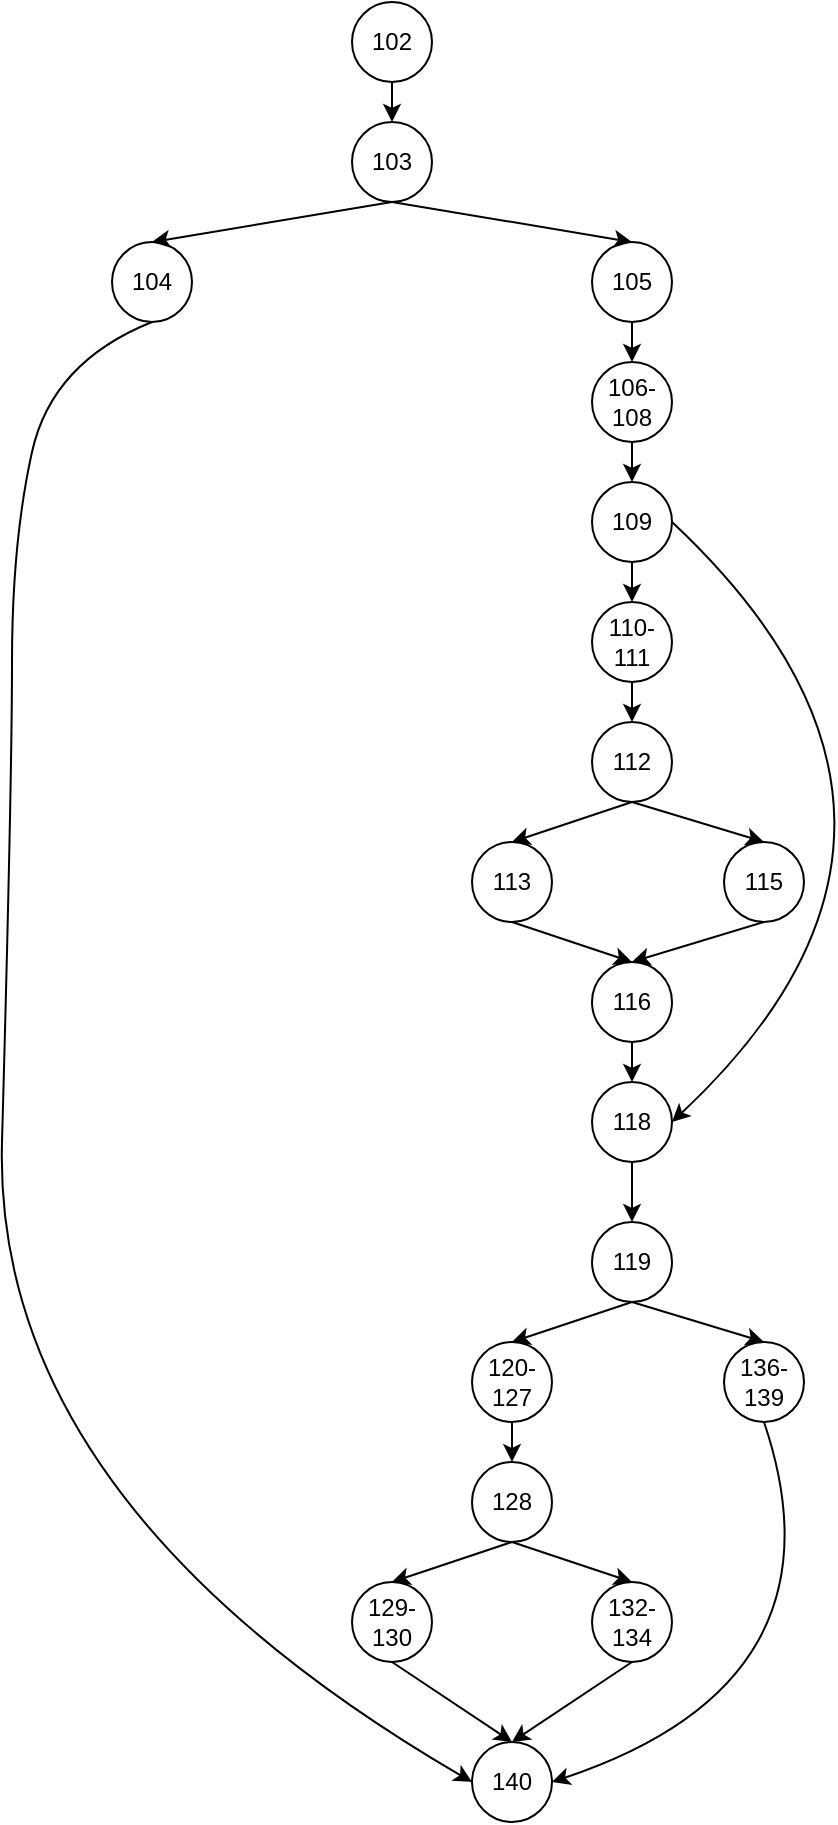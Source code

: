 ﻿<mxfile>
    <diagram id="Q5kGUvNr8bNNp3N3a4nk" name="Page-1">
        <mxGraphModel dx="772" dy="422" grid="1" gridSize="10" guides="1" tooltips="1" connect="1" arrows="1" fold="1" page="1" pageScale="1" pageWidth="827" pageHeight="1169" math="0" shadow="0">
            <root>
                <mxCell id="0"/>
                <mxCell id="1" parent="0"/>
                <mxCell id="3" value="105" style="ellipse;whiteSpace=wrap;html=1;aspect=fixed;" parent="1" vertex="1">
                    <mxGeometry x="330" y="120" width="40" height="40" as="geometry"/>
                </mxCell>
                <mxCell id="4" value="104" style="ellipse;whiteSpace=wrap;html=1;aspect=fixed;" parent="1" vertex="1">
                    <mxGeometry x="90" y="120" width="40" height="40" as="geometry"/>
                </mxCell>
                <mxCell id="5" value="110-111" style="ellipse;whiteSpace=wrap;html=1;aspect=fixed;" parent="1" vertex="1">
                    <mxGeometry x="330" y="300" width="40" height="40" as="geometry"/>
                </mxCell>
                <mxCell id="6" value="113" style="ellipse;whiteSpace=wrap;html=1;aspect=fixed;" parent="1" vertex="1">
                    <mxGeometry x="270" y="420" width="40" height="40" as="geometry"/>
                </mxCell>
                <mxCell id="7" value="115" style="ellipse;whiteSpace=wrap;html=1;aspect=fixed;" parent="1" vertex="1">
                    <mxGeometry x="396" y="420" width="40" height="40" as="geometry"/>
                </mxCell>
                <mxCell id="8" value="140" style="ellipse;whiteSpace=wrap;html=1;aspect=fixed;" parent="1" vertex="1">
                    <mxGeometry x="270" y="870" width="40" height="40" as="geometry"/>
                </mxCell>
                <mxCell id="10" value="112" style="ellipse;whiteSpace=wrap;html=1;aspect=fixed;" parent="1" vertex="1">
                    <mxGeometry x="330" y="360" width="40" height="40" as="geometry"/>
                </mxCell>
                <mxCell id="11" value="120-127" style="ellipse;whiteSpace=wrap;html=1;aspect=fixed;" parent="1" vertex="1">
                    <mxGeometry x="270" y="670" width="40" height="40" as="geometry"/>
                </mxCell>
                <mxCell id="12" value="128" style="ellipse;whiteSpace=wrap;html=1;aspect=fixed;" parent="1" vertex="1">
                    <mxGeometry x="270" y="730" width="40" height="40" as="geometry"/>
                </mxCell>
                <mxCell id="13" value="109" style="ellipse;whiteSpace=wrap;html=1;aspect=fixed;" parent="1" vertex="1">
                    <mxGeometry x="330" y="240" width="40" height="40" as="geometry"/>
                </mxCell>
                <mxCell id="14" value="118" style="ellipse;whiteSpace=wrap;html=1;aspect=fixed;" parent="1" vertex="1">
                    <mxGeometry x="330" y="540" width="40" height="40" as="geometry"/>
                </mxCell>
                <mxCell id="15" value="106-108" style="ellipse;whiteSpace=wrap;html=1;aspect=fixed;" parent="1" vertex="1">
                    <mxGeometry x="330" y="180" width="40" height="40" as="geometry"/>
                </mxCell>
                <mxCell id="16" value="102" style="ellipse;whiteSpace=wrap;html=1;aspect=fixed;" parent="1" vertex="1">
                    <mxGeometry x="210" width="40" height="40" as="geometry"/>
                </mxCell>
                <mxCell id="17" value="103" style="ellipse;whiteSpace=wrap;html=1;aspect=fixed;" parent="1" vertex="1">
                    <mxGeometry x="210" y="60" width="40" height="40" as="geometry"/>
                </mxCell>
                <mxCell id="21" value="" style="endArrow=classic;html=1;exitX=0.5;exitY=1;exitDx=0;exitDy=0;entryX=0.5;entryY=0;entryDx=0;entryDy=0;" parent="1" source="16" target="17" edge="1">
                    <mxGeometry width="50" height="50" relative="1" as="geometry">
                        <mxPoint x="250" y="70" as="sourcePoint"/>
                        <mxPoint x="150" y="60" as="targetPoint"/>
                    </mxGeometry>
                </mxCell>
                <mxCell id="22" value="" style="endArrow=classic;html=1;exitX=0.5;exitY=1;exitDx=0;exitDy=0;entryX=0.5;entryY=0;entryDx=0;entryDy=0;" parent="1" source="17" target="3" edge="1">
                    <mxGeometry width="50" height="50" relative="1" as="geometry">
                        <mxPoint x="250" y="70" as="sourcePoint"/>
                        <mxPoint x="338" y="50" as="targetPoint"/>
                    </mxGeometry>
                </mxCell>
                <mxCell id="23" value="" style="endArrow=classic;html=1;exitX=0.5;exitY=1;exitDx=0;exitDy=0;entryX=0.5;entryY=0;entryDx=0;entryDy=0;" parent="1" source="17" target="4" edge="1">
                    <mxGeometry width="50" height="50" relative="1" as="geometry">
                        <mxPoint x="340" y="220" as="sourcePoint"/>
                        <mxPoint x="390" y="170" as="targetPoint"/>
                    </mxGeometry>
                </mxCell>
                <mxCell id="24" value="" style="endArrow=classic;html=1;exitX=0.5;exitY=1;exitDx=0;exitDy=0;entryX=0.5;entryY=0;entryDx=0;entryDy=0;" parent="1" source="3" target="15" edge="1">
                    <mxGeometry width="50" height="50" relative="1" as="geometry">
                        <mxPoint x="350" y="290" as="sourcePoint"/>
                        <mxPoint x="400" y="240" as="targetPoint"/>
                    </mxGeometry>
                </mxCell>
                <mxCell id="25" value="" style="endArrow=classic;html=1;exitX=0.5;exitY=1;exitDx=0;exitDy=0;entryX=0.5;entryY=0;entryDx=0;entryDy=0;" parent="1" source="15" target="13" edge="1">
                    <mxGeometry width="50" height="50" relative="1" as="geometry">
                        <mxPoint x="410" y="240" as="sourcePoint"/>
                        <mxPoint x="460" y="190" as="targetPoint"/>
                    </mxGeometry>
                </mxCell>
                <mxCell id="27" value="" style="endArrow=classic;html=1;exitX=0.5;exitY=1;exitDx=0;exitDy=0;entryX=0.5;entryY=0;entryDx=0;entryDy=0;" parent="1" source="13" target="5" edge="1">
                    <mxGeometry width="50" height="50" relative="1" as="geometry">
                        <mxPoint x="230" y="320" as="sourcePoint"/>
                        <mxPoint x="280" y="270" as="targetPoint"/>
                    </mxGeometry>
                </mxCell>
                <mxCell id="28" value="" style="endArrow=classic;html=1;exitX=0.5;exitY=1;exitDx=0;exitDy=0;entryX=0.5;entryY=0;entryDx=0;entryDy=0;" parent="1" source="5" target="10" edge="1">
                    <mxGeometry width="50" height="50" relative="1" as="geometry">
                        <mxPoint x="350" y="320" as="sourcePoint"/>
                        <mxPoint x="400" y="270" as="targetPoint"/>
                    </mxGeometry>
                </mxCell>
                <mxCell id="29" value="" style="endArrow=classic;html=1;exitX=0.5;exitY=1;exitDx=0;exitDy=0;entryX=0.5;entryY=0;entryDx=0;entryDy=0;" parent="1" source="10" target="6" edge="1">
                    <mxGeometry width="50" height="50" relative="1" as="geometry">
                        <mxPoint x="490" y="280" as="sourcePoint"/>
                        <mxPoint x="540" y="230" as="targetPoint"/>
                    </mxGeometry>
                </mxCell>
                <mxCell id="31" value="" style="endArrow=classic;html=1;entryX=0.5;entryY=0;entryDx=0;entryDy=0;exitX=0.5;exitY=1;exitDx=0;exitDy=0;" parent="1" source="10" target="7" edge="1">
                    <mxGeometry width="50" height="50" relative="1" as="geometry">
                        <mxPoint x="470" y="350" as="sourcePoint"/>
                        <mxPoint x="540" y="250" as="targetPoint"/>
                    </mxGeometry>
                </mxCell>
                <mxCell id="32" value="116" style="ellipse;whiteSpace=wrap;html=1;aspect=fixed;" parent="1" vertex="1">
                    <mxGeometry x="330" y="480" width="40" height="40" as="geometry"/>
                </mxCell>
                <mxCell id="36" value="" style="endArrow=classic;html=1;exitX=0.5;exitY=1;exitDx=0;exitDy=0;entryX=0.5;entryY=0;entryDx=0;entryDy=0;" parent="1" source="6" target="32" edge="1">
                    <mxGeometry width="50" height="50" relative="1" as="geometry">
                        <mxPoint x="376" y="390" as="sourcePoint"/>
                        <mxPoint x="426" y="340" as="targetPoint"/>
                    </mxGeometry>
                </mxCell>
                <mxCell id="37" value="" style="endArrow=classic;html=1;exitX=0.5;exitY=1;exitDx=0;exitDy=0;entryX=0.5;entryY=0;entryDx=0;entryDy=0;" parent="1" source="7" target="32" edge="1">
                    <mxGeometry width="50" height="50" relative="1" as="geometry">
                        <mxPoint x="376" y="390" as="sourcePoint"/>
                        <mxPoint x="426" y="340" as="targetPoint"/>
                    </mxGeometry>
                </mxCell>
                <mxCell id="38" value="" style="endArrow=classic;html=1;exitX=0.5;exitY=1;exitDx=0;exitDy=0;entryX=0.5;entryY=0;entryDx=0;entryDy=0;" parent="1" source="32" target="14" edge="1">
                    <mxGeometry width="50" height="50" relative="1" as="geometry">
                        <mxPoint x="486" y="520" as="sourcePoint"/>
                        <mxPoint x="536" y="470" as="targetPoint"/>
                    </mxGeometry>
                </mxCell>
                <mxCell id="39" value="" style="curved=1;endArrow=classic;html=1;exitX=1;exitY=0.5;exitDx=0;exitDy=0;entryX=1;entryY=0.5;entryDx=0;entryDy=0;" parent="1" source="13" target="14" edge="1">
                    <mxGeometry width="50" height="50" relative="1" as="geometry">
                        <mxPoint x="540" y="310" as="sourcePoint"/>
                        <mxPoint x="590" y="260" as="targetPoint"/>
                        <Array as="points">
                            <mxPoint x="530" y="410"/>
                        </Array>
                    </mxGeometry>
                </mxCell>
                <mxCell id="40" value="129-130" style="ellipse;whiteSpace=wrap;html=1;aspect=fixed;" parent="1" vertex="1">
                    <mxGeometry x="210" y="790" width="40" height="40" as="geometry"/>
                </mxCell>
                <mxCell id="41" value="132-134" style="ellipse;whiteSpace=wrap;html=1;aspect=fixed;" parent="1" vertex="1">
                    <mxGeometry x="330" y="790" width="40" height="40" as="geometry"/>
                </mxCell>
                <mxCell id="42" value="119" style="ellipse;whiteSpace=wrap;html=1;aspect=fixed;" parent="1" vertex="1">
                    <mxGeometry x="330" y="610" width="40" height="40" as="geometry"/>
                </mxCell>
                <mxCell id="43" value="136-139" style="ellipse;whiteSpace=wrap;html=1;aspect=fixed;" parent="1" vertex="1">
                    <mxGeometry x="396" y="670" width="40" height="40" as="geometry"/>
                </mxCell>
                <mxCell id="44" value="" style="endArrow=classic;html=1;exitX=0.5;exitY=1;exitDx=0;exitDy=0;entryX=0.5;entryY=0;entryDx=0;entryDy=0;" parent="1" source="14" target="42" edge="1">
                    <mxGeometry width="50" height="50" relative="1" as="geometry">
                        <mxPoint x="396" y="570" as="sourcePoint"/>
                        <mxPoint x="446" y="520" as="targetPoint"/>
                    </mxGeometry>
                </mxCell>
                <mxCell id="45" value="" style="endArrow=classic;html=1;exitX=0.5;exitY=1;exitDx=0;exitDy=0;entryX=0.5;entryY=0;entryDx=0;entryDy=0;" parent="1" source="42" target="11" edge="1">
                    <mxGeometry width="50" height="50" relative="1" as="geometry">
                        <mxPoint x="396" y="560" as="sourcePoint"/>
                        <mxPoint x="446" y="510" as="targetPoint"/>
                    </mxGeometry>
                </mxCell>
                <mxCell id="46" value="" style="endArrow=classic;html=1;exitX=0.5;exitY=1;exitDx=0;exitDy=0;entryX=0.5;entryY=0;entryDx=0;entryDy=0;" parent="1" source="42" target="43" edge="1">
                    <mxGeometry width="50" height="50" relative="1" as="geometry">
                        <mxPoint x="396" y="560" as="sourcePoint"/>
                        <mxPoint x="446" y="510" as="targetPoint"/>
                    </mxGeometry>
                </mxCell>
                <mxCell id="47" value="" style="endArrow=classic;html=1;exitX=0.5;exitY=1;exitDx=0;exitDy=0;entryX=0.5;entryY=0;entryDx=0;entryDy=0;" parent="1" source="11" target="12" edge="1">
                    <mxGeometry width="50" height="50" relative="1" as="geometry">
                        <mxPoint x="376" y="700" as="sourcePoint"/>
                        <mxPoint x="426" y="650" as="targetPoint"/>
                    </mxGeometry>
                </mxCell>
                <mxCell id="49" value="" style="endArrow=classic;html=1;exitX=0.5;exitY=1;exitDx=0;exitDy=0;entryX=0.5;entryY=0;entryDx=0;entryDy=0;" parent="1" source="12" target="40" edge="1">
                    <mxGeometry width="50" height="50" relative="1" as="geometry">
                        <mxPoint x="340" y="830" as="sourcePoint"/>
                        <mxPoint x="390" y="780" as="targetPoint"/>
                    </mxGeometry>
                </mxCell>
                <mxCell id="50" value="" style="endArrow=classic;html=1;exitX=0.5;exitY=1;exitDx=0;exitDy=0;entryX=0.5;entryY=0;entryDx=0;entryDy=0;" parent="1" source="12" target="41" edge="1">
                    <mxGeometry width="50" height="50" relative="1" as="geometry">
                        <mxPoint x="230" y="720" as="sourcePoint"/>
                        <mxPoint x="280" y="670" as="targetPoint"/>
                    </mxGeometry>
                </mxCell>
                <mxCell id="52" value="" style="endArrow=classic;html=1;exitX=0.5;exitY=1;exitDx=0;exitDy=0;entryX=0.5;entryY=0;entryDx=0;entryDy=0;" parent="1" source="40" target="8" edge="1">
                    <mxGeometry width="50" height="50" relative="1" as="geometry">
                        <mxPoint x="460" y="890" as="sourcePoint"/>
                        <mxPoint x="510" y="840" as="targetPoint"/>
                    </mxGeometry>
                </mxCell>
                <mxCell id="53" value="" style="endArrow=classic;html=1;exitX=0.5;exitY=1;exitDx=0;exitDy=0;entryX=0.5;entryY=0;entryDx=0;entryDy=0;" parent="1" source="41" target="8" edge="1">
                    <mxGeometry width="50" height="50" relative="1" as="geometry">
                        <mxPoint x="460" y="890" as="sourcePoint"/>
                        <mxPoint x="510" y="840" as="targetPoint"/>
                    </mxGeometry>
                </mxCell>
                <mxCell id="54" value="" style="curved=1;endArrow=classic;html=1;exitX=0.5;exitY=1;exitDx=0;exitDy=0;entryX=1;entryY=0.5;entryDx=0;entryDy=0;" parent="1" source="43" target="8" edge="1">
                    <mxGeometry width="50" height="50" relative="1" as="geometry">
                        <mxPoint x="460" y="890" as="sourcePoint"/>
                        <mxPoint x="510" y="840" as="targetPoint"/>
                        <Array as="points">
                            <mxPoint x="460" y="840"/>
                        </Array>
                    </mxGeometry>
                </mxCell>
                <mxCell id="55" value="" style="curved=1;endArrow=classic;html=1;exitX=0.5;exitY=1;exitDx=0;exitDy=0;entryX=0;entryY=0.5;entryDx=0;entryDy=0;" parent="1" source="4" target="8" edge="1">
                    <mxGeometry width="50" height="50" relative="1" as="geometry">
                        <mxPoint x="190" y="140" as="sourcePoint"/>
                        <mxPoint x="90" y="660" as="targetPoint"/>
                        <Array as="points">
                            <mxPoint x="60" y="180"/>
                            <mxPoint x="40" y="270"/>
                            <mxPoint x="40" y="390"/>
                            <mxPoint x="30" y="750"/>
                        </Array>
                    </mxGeometry>
                </mxCell>
            </root>
        </mxGraphModel>
    </diagram>
</mxfile>